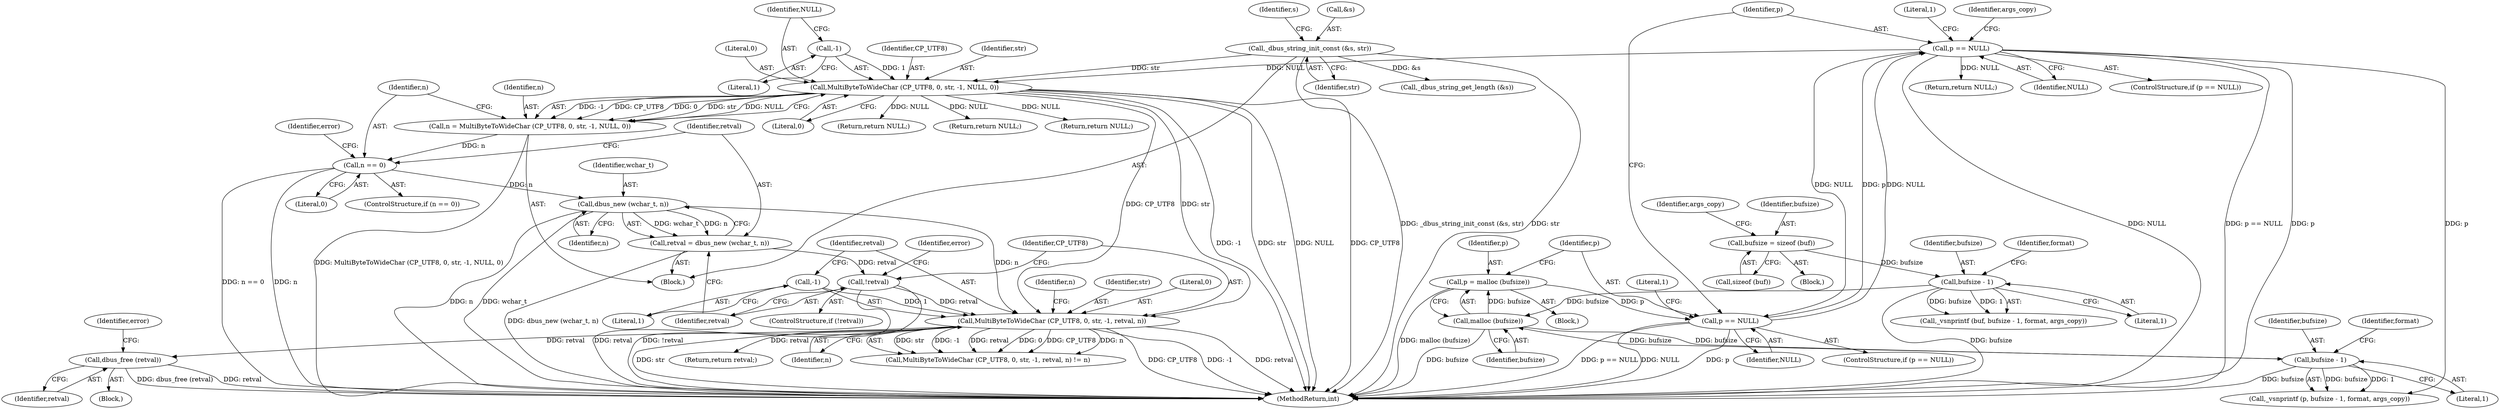 digraph "0_dbus_954d75b2b64e4799f360d2a6bf9cff6d9fee37e7@API" {
"1000240" [label="(Call,dbus_free (retval))"];
"1000230" [label="(Call,MultiByteToWideChar (CP_UTF8, 0, str, -1, retval, n))"];
"1000197" [label="(Call,MultiByteToWideChar (CP_UTF8, 0, str, -1, NULL, 0))"];
"1000175" [label="(Call,_dbus_string_init_const (&s, str))"];
"1000201" [label="(Call,-1)"];
"1000149" [label="(Call,p == NULL)"];
"1000142" [label="(Call,p == NULL)"];
"1000137" [label="(Call,p = malloc (bufsize))"];
"1000139" [label="(Call,malloc (bufsize))"];
"1000124" [label="(Call,bufsize - 1)"];
"1000113" [label="(Call,bufsize = sizeof (buf))"];
"1000162" [label="(Call,bufsize - 1)"];
"1000234" [label="(Call,-1)"];
"1000221" [label="(Call,!retval)"];
"1000215" [label="(Call,retval = dbus_new (wchar_t, n))"];
"1000217" [label="(Call,dbus_new (wchar_t, n))"];
"1000206" [label="(Call,n == 0)"];
"1000195" [label="(Call,n = MultiByteToWideChar (CP_UTF8, 0, str, -1, NULL, 0))"];
"1000204" [label="(Literal,0)"];
"1000238" [label="(Identifier,n)"];
"1000197" [label="(Call,MultiByteToWideChar (CP_UTF8, 0, str, -1, NULL, 0))"];
"1000311" [label="(MethodReturn,int)"];
"1000125" [label="(Identifier,bufsize)"];
"1000164" [label="(Literal,1)"];
"1000138" [label="(Identifier,p)"];
"1000225" [label="(Identifier,error)"];
"1000165" [label="(Identifier,format)"];
"1000239" [label="(Block,)"];
"1000160" [label="(Call,_vsnprintf (p, bufsize - 1, format, args_copy))"];
"1000217" [label="(Call,dbus_new (wchar_t, n))"];
"1000149" [label="(Call,p == NULL)"];
"1000229" [label="(Call,MultiByteToWideChar (CP_UTF8, 0, str, -1, retval, n) != n)"];
"1000183" [label="(Identifier,s)"];
"1000203" [label="(Identifier,NULL)"];
"1000195" [label="(Call,n = MultiByteToWideChar (CP_UTF8, 0, str, -1, NULL, 0))"];
"1000141" [label="(ControlStructure,if (p == NULL))"];
"1000234" [label="(Call,-1)"];
"1000201" [label="(Call,-1)"];
"1000202" [label="(Literal,1)"];
"1000193" [label="(Return,return NULL;)"];
"1000137" [label="(Call,p = malloc (bufsize))"];
"1000163" [label="(Identifier,bufsize)"];
"1000216" [label="(Identifier,retval)"];
"1000219" [label="(Identifier,n)"];
"1000218" [label="(Identifier,wchar_t)"];
"1000236" [label="(Identifier,retval)"];
"1000198" [label="(Identifier,CP_UTF8)"];
"1000176" [label="(Call,&s)"];
"1000156" [label="(Identifier,args_copy)"];
"1000122" [label="(Call,_vsnprintf (buf, bufsize - 1, format, args_copy))"];
"1000127" [label="(Identifier,format)"];
"1000150" [label="(Identifier,p)"];
"1000144" [label="(Identifier,NULL)"];
"1000136" [label="(Block,)"];
"1000114" [label="(Identifier,bufsize)"];
"1000220" [label="(ControlStructure,if (!retval))"];
"1000200" [label="(Identifier,str)"];
"1000248" [label="(Return,return retval;)"];
"1000154" [label="(Literal,1)"];
"1000241" [label="(Identifier,retval)"];
"1000205" [label="(ControlStructure,if (n == 0))"];
"1000207" [label="(Identifier,n)"];
"1000221" [label="(Call,!retval)"];
"1000240" [label="(Call,dbus_free (retval))"];
"1000151" [label="(Identifier,NULL)"];
"1000222" [label="(Identifier,retval)"];
"1000126" [label="(Literal,1)"];
"1000124" [label="(Call,bufsize - 1)"];
"1000199" [label="(Literal,0)"];
"1000235" [label="(Literal,1)"];
"1000148" [label="(ControlStructure,if (p == NULL))"];
"1000162" [label="(Call,bufsize - 1)"];
"1000211" [label="(Identifier,error)"];
"1000113" [label="(Call,bufsize = sizeof (buf))"];
"1000231" [label="(Identifier,CP_UTF8)"];
"1000226" [label="(Return,return NULL;)"];
"1000178" [label="(Identifier,str)"];
"1000185" [label="(Call,_dbus_string_get_length (&s))"];
"1000142" [label="(Call,p == NULL)"];
"1000147" [label="(Literal,1)"];
"1000108" [label="(Block,)"];
"1000140" [label="(Identifier,bufsize)"];
"1000237" [label="(Identifier,n)"];
"1000233" [label="(Identifier,str)"];
"1000206" [label="(Call,n == 0)"];
"1000115" [label="(Call,sizeof (buf))"];
"1000143" [label="(Identifier,p)"];
"1000208" [label="(Literal,0)"];
"1000171" [label="(Block,)"];
"1000243" [label="(Identifier,error)"];
"1000230" [label="(Call,MultiByteToWideChar (CP_UTF8, 0, str, -1, retval, n))"];
"1000139" [label="(Call,malloc (bufsize))"];
"1000215" [label="(Call,retval = dbus_new (wchar_t, n))"];
"1000175" [label="(Call,_dbus_string_init_const (&s, str))"];
"1000213" [label="(Return,return NULL;)"];
"1000118" [label="(Identifier,args_copy)"];
"1000246" [label="(Return,return NULL;)"];
"1000232" [label="(Literal,0)"];
"1000196" [label="(Identifier,n)"];
"1000240" -> "1000239"  [label="AST: "];
"1000240" -> "1000241"  [label="CFG: "];
"1000241" -> "1000240"  [label="AST: "];
"1000243" -> "1000240"  [label="CFG: "];
"1000240" -> "1000311"  [label="DDG: dbus_free (retval)"];
"1000240" -> "1000311"  [label="DDG: retval"];
"1000230" -> "1000240"  [label="DDG: retval"];
"1000230" -> "1000229"  [label="AST: "];
"1000230" -> "1000237"  [label="CFG: "];
"1000231" -> "1000230"  [label="AST: "];
"1000232" -> "1000230"  [label="AST: "];
"1000233" -> "1000230"  [label="AST: "];
"1000234" -> "1000230"  [label="AST: "];
"1000236" -> "1000230"  [label="AST: "];
"1000237" -> "1000230"  [label="AST: "];
"1000238" -> "1000230"  [label="CFG: "];
"1000230" -> "1000311"  [label="DDG: retval"];
"1000230" -> "1000311"  [label="DDG: str"];
"1000230" -> "1000311"  [label="DDG: CP_UTF8"];
"1000230" -> "1000311"  [label="DDG: -1"];
"1000230" -> "1000229"  [label="DDG: str"];
"1000230" -> "1000229"  [label="DDG: -1"];
"1000230" -> "1000229"  [label="DDG: retval"];
"1000230" -> "1000229"  [label="DDG: 0"];
"1000230" -> "1000229"  [label="DDG: CP_UTF8"];
"1000230" -> "1000229"  [label="DDG: n"];
"1000197" -> "1000230"  [label="DDG: CP_UTF8"];
"1000197" -> "1000230"  [label="DDG: str"];
"1000234" -> "1000230"  [label="DDG: 1"];
"1000221" -> "1000230"  [label="DDG: retval"];
"1000217" -> "1000230"  [label="DDG: n"];
"1000230" -> "1000248"  [label="DDG: retval"];
"1000197" -> "1000195"  [label="AST: "];
"1000197" -> "1000204"  [label="CFG: "];
"1000198" -> "1000197"  [label="AST: "];
"1000199" -> "1000197"  [label="AST: "];
"1000200" -> "1000197"  [label="AST: "];
"1000201" -> "1000197"  [label="AST: "];
"1000203" -> "1000197"  [label="AST: "];
"1000204" -> "1000197"  [label="AST: "];
"1000195" -> "1000197"  [label="CFG: "];
"1000197" -> "1000311"  [label="DDG: -1"];
"1000197" -> "1000311"  [label="DDG: str"];
"1000197" -> "1000311"  [label="DDG: NULL"];
"1000197" -> "1000311"  [label="DDG: CP_UTF8"];
"1000197" -> "1000195"  [label="DDG: -1"];
"1000197" -> "1000195"  [label="DDG: CP_UTF8"];
"1000197" -> "1000195"  [label="DDG: 0"];
"1000197" -> "1000195"  [label="DDG: str"];
"1000197" -> "1000195"  [label="DDG: NULL"];
"1000175" -> "1000197"  [label="DDG: str"];
"1000201" -> "1000197"  [label="DDG: 1"];
"1000149" -> "1000197"  [label="DDG: NULL"];
"1000197" -> "1000213"  [label="DDG: NULL"];
"1000197" -> "1000226"  [label="DDG: NULL"];
"1000197" -> "1000246"  [label="DDG: NULL"];
"1000175" -> "1000171"  [label="AST: "];
"1000175" -> "1000178"  [label="CFG: "];
"1000176" -> "1000175"  [label="AST: "];
"1000178" -> "1000175"  [label="AST: "];
"1000183" -> "1000175"  [label="CFG: "];
"1000175" -> "1000311"  [label="DDG: str"];
"1000175" -> "1000311"  [label="DDG: _dbus_string_init_const (&s, str)"];
"1000175" -> "1000185"  [label="DDG: &s"];
"1000201" -> "1000202"  [label="CFG: "];
"1000202" -> "1000201"  [label="AST: "];
"1000203" -> "1000201"  [label="CFG: "];
"1000149" -> "1000148"  [label="AST: "];
"1000149" -> "1000151"  [label="CFG: "];
"1000150" -> "1000149"  [label="AST: "];
"1000151" -> "1000149"  [label="AST: "];
"1000154" -> "1000149"  [label="CFG: "];
"1000156" -> "1000149"  [label="CFG: "];
"1000149" -> "1000311"  [label="DDG: NULL"];
"1000149" -> "1000311"  [label="DDG: p == NULL"];
"1000149" -> "1000311"  [label="DDG: p"];
"1000149" -> "1000142"  [label="DDG: NULL"];
"1000142" -> "1000149"  [label="DDG: p"];
"1000142" -> "1000149"  [label="DDG: NULL"];
"1000149" -> "1000160"  [label="DDG: p"];
"1000149" -> "1000193"  [label="DDG: NULL"];
"1000142" -> "1000141"  [label="AST: "];
"1000142" -> "1000144"  [label="CFG: "];
"1000143" -> "1000142"  [label="AST: "];
"1000144" -> "1000142"  [label="AST: "];
"1000147" -> "1000142"  [label="CFG: "];
"1000150" -> "1000142"  [label="CFG: "];
"1000142" -> "1000311"  [label="DDG: p == NULL"];
"1000142" -> "1000311"  [label="DDG: NULL"];
"1000142" -> "1000311"  [label="DDG: p"];
"1000137" -> "1000142"  [label="DDG: p"];
"1000137" -> "1000136"  [label="AST: "];
"1000137" -> "1000139"  [label="CFG: "];
"1000138" -> "1000137"  [label="AST: "];
"1000139" -> "1000137"  [label="AST: "];
"1000143" -> "1000137"  [label="CFG: "];
"1000137" -> "1000311"  [label="DDG: malloc (bufsize)"];
"1000139" -> "1000137"  [label="DDG: bufsize"];
"1000139" -> "1000140"  [label="CFG: "];
"1000140" -> "1000139"  [label="AST: "];
"1000139" -> "1000311"  [label="DDG: bufsize"];
"1000124" -> "1000139"  [label="DDG: bufsize"];
"1000162" -> "1000139"  [label="DDG: bufsize"];
"1000139" -> "1000162"  [label="DDG: bufsize"];
"1000124" -> "1000122"  [label="AST: "];
"1000124" -> "1000126"  [label="CFG: "];
"1000125" -> "1000124"  [label="AST: "];
"1000126" -> "1000124"  [label="AST: "];
"1000127" -> "1000124"  [label="CFG: "];
"1000124" -> "1000311"  [label="DDG: bufsize"];
"1000124" -> "1000122"  [label="DDG: bufsize"];
"1000124" -> "1000122"  [label="DDG: 1"];
"1000113" -> "1000124"  [label="DDG: bufsize"];
"1000113" -> "1000108"  [label="AST: "];
"1000113" -> "1000115"  [label="CFG: "];
"1000114" -> "1000113"  [label="AST: "];
"1000115" -> "1000113"  [label="AST: "];
"1000118" -> "1000113"  [label="CFG: "];
"1000162" -> "1000160"  [label="AST: "];
"1000162" -> "1000164"  [label="CFG: "];
"1000163" -> "1000162"  [label="AST: "];
"1000164" -> "1000162"  [label="AST: "];
"1000165" -> "1000162"  [label="CFG: "];
"1000162" -> "1000311"  [label="DDG: bufsize"];
"1000162" -> "1000160"  [label="DDG: bufsize"];
"1000162" -> "1000160"  [label="DDG: 1"];
"1000234" -> "1000235"  [label="CFG: "];
"1000235" -> "1000234"  [label="AST: "];
"1000236" -> "1000234"  [label="CFG: "];
"1000221" -> "1000220"  [label="AST: "];
"1000221" -> "1000222"  [label="CFG: "];
"1000222" -> "1000221"  [label="AST: "];
"1000225" -> "1000221"  [label="CFG: "];
"1000231" -> "1000221"  [label="CFG: "];
"1000221" -> "1000311"  [label="DDG: !retval"];
"1000221" -> "1000311"  [label="DDG: retval"];
"1000215" -> "1000221"  [label="DDG: retval"];
"1000215" -> "1000171"  [label="AST: "];
"1000215" -> "1000217"  [label="CFG: "];
"1000216" -> "1000215"  [label="AST: "];
"1000217" -> "1000215"  [label="AST: "];
"1000222" -> "1000215"  [label="CFG: "];
"1000215" -> "1000311"  [label="DDG: dbus_new (wchar_t, n)"];
"1000217" -> "1000215"  [label="DDG: wchar_t"];
"1000217" -> "1000215"  [label="DDG: n"];
"1000217" -> "1000219"  [label="CFG: "];
"1000218" -> "1000217"  [label="AST: "];
"1000219" -> "1000217"  [label="AST: "];
"1000217" -> "1000311"  [label="DDG: n"];
"1000217" -> "1000311"  [label="DDG: wchar_t"];
"1000206" -> "1000217"  [label="DDG: n"];
"1000206" -> "1000205"  [label="AST: "];
"1000206" -> "1000208"  [label="CFG: "];
"1000207" -> "1000206"  [label="AST: "];
"1000208" -> "1000206"  [label="AST: "];
"1000211" -> "1000206"  [label="CFG: "];
"1000216" -> "1000206"  [label="CFG: "];
"1000206" -> "1000311"  [label="DDG: n == 0"];
"1000206" -> "1000311"  [label="DDG: n"];
"1000195" -> "1000206"  [label="DDG: n"];
"1000195" -> "1000171"  [label="AST: "];
"1000196" -> "1000195"  [label="AST: "];
"1000207" -> "1000195"  [label="CFG: "];
"1000195" -> "1000311"  [label="DDG: MultiByteToWideChar (CP_UTF8, 0, str, -1, NULL, 0)"];
}
